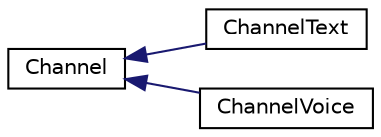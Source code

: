 digraph "Graphical Class Hierarchy"
{
 // LATEX_PDF_SIZE
  edge [fontname="Helvetica",fontsize="10",labelfontname="Helvetica",labelfontsize="10"];
  node [fontname="Helvetica",fontsize="10",shape=record];
  rankdir="LR";
  Node0 [label="Channel",height=0.2,width=0.4,color="black", fillcolor="white", style="filled",URL="$d2/d48/classChannel.html",tooltip=" "];
  Node0 -> Node1 [dir="back",color="midnightblue",fontsize="10",style="solid",fontname="Helvetica"];
  Node1 [label="ChannelText",height=0.2,width=0.4,color="black", fillcolor="white", style="filled",URL="$df/dad/classChannelText.html",tooltip=" "];
  Node0 -> Node2 [dir="back",color="midnightblue",fontsize="10",style="solid",fontname="Helvetica"];
  Node2 [label="ChannelVoice",height=0.2,width=0.4,color="black", fillcolor="white", style="filled",URL="$db/da0/classChannelVoice.html",tooltip=" "];
}
